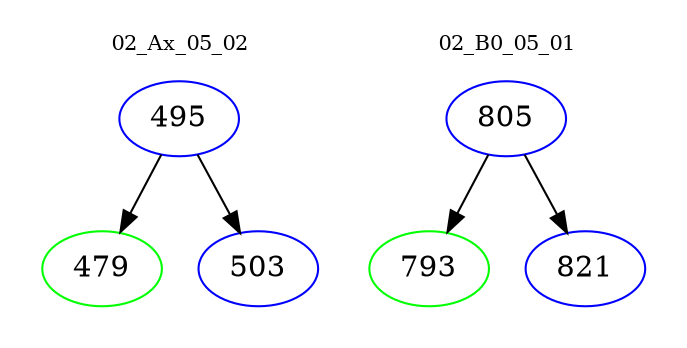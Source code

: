 digraph{
subgraph cluster_0 {
color = white
label = "02_Ax_05_02";
fontsize=10;
T0_495 [label="495", color="blue"]
T0_495 -> T0_479 [color="black"]
T0_479 [label="479", color="green"]
T0_495 -> T0_503 [color="black"]
T0_503 [label="503", color="blue"]
}
subgraph cluster_1 {
color = white
label = "02_B0_05_01";
fontsize=10;
T1_805 [label="805", color="blue"]
T1_805 -> T1_793 [color="black"]
T1_793 [label="793", color="green"]
T1_805 -> T1_821 [color="black"]
T1_821 [label="821", color="blue"]
}
}
